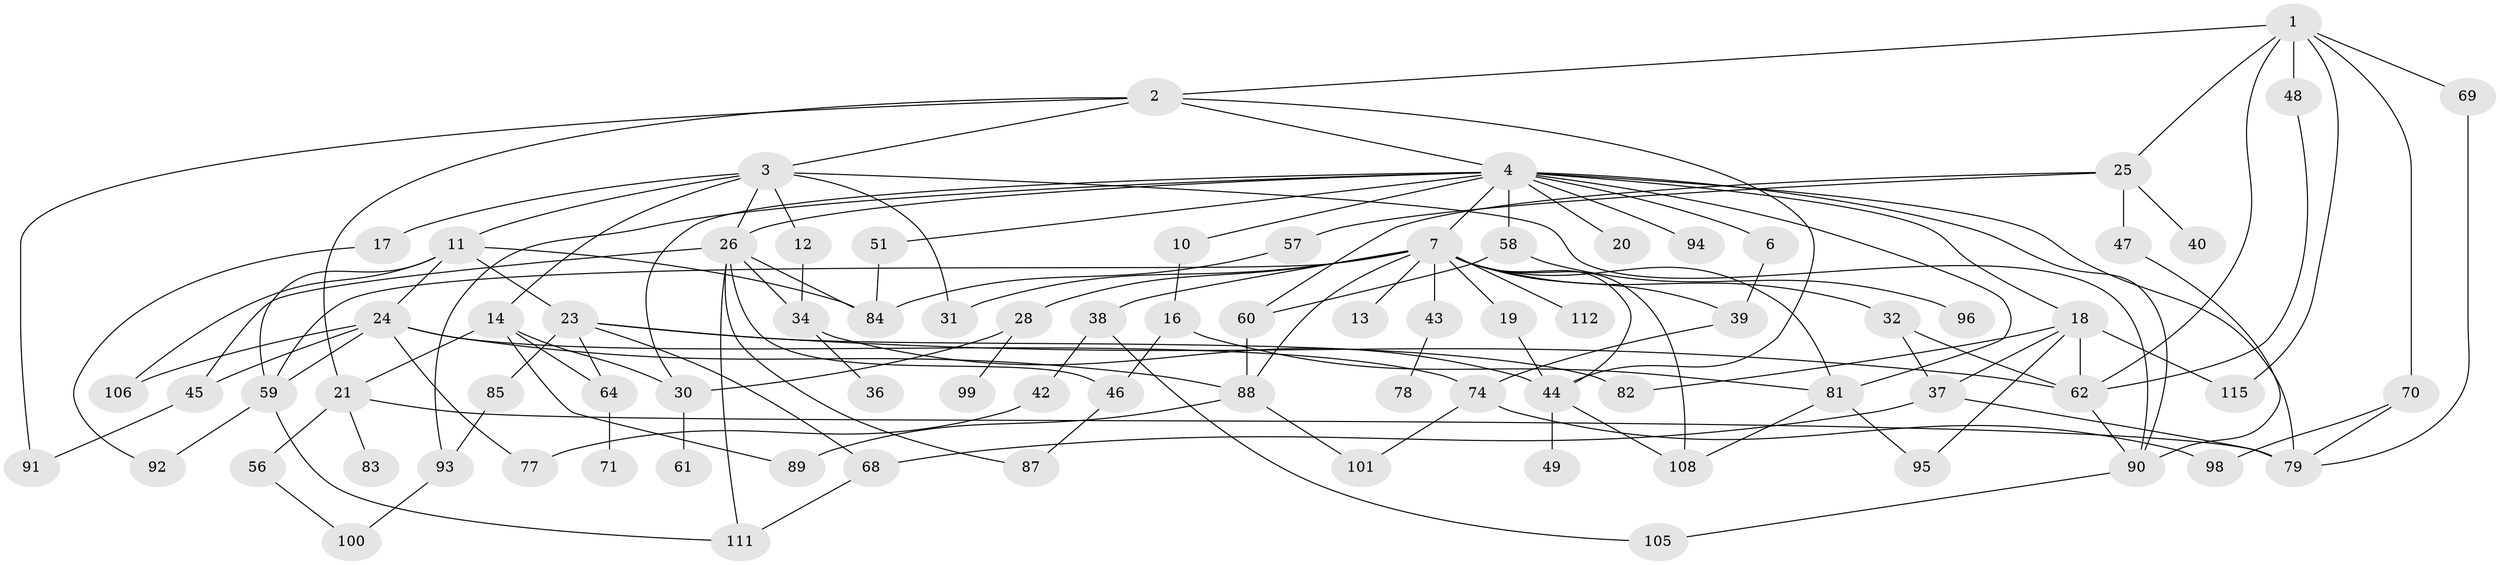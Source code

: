 // Generated by graph-tools (version 1.1) at 2025/23/03/03/25 07:23:33]
// undirected, 81 vertices, 135 edges
graph export_dot {
graph [start="1"]
  node [color=gray90,style=filled];
  1 [super="+22"];
  2;
  3 [super="+9"];
  4 [super="+5"];
  6 [super="+50"];
  7 [super="+8"];
  10;
  11 [super="+15"];
  12 [super="+54"];
  13;
  14 [super="+76"];
  16 [super="+29"];
  17;
  18 [super="+53"];
  19;
  20;
  21 [super="+35"];
  23 [super="+27"];
  24 [super="+55"];
  25 [super="+41"];
  26 [super="+33"];
  28;
  30 [super="+52"];
  31;
  32;
  34;
  36;
  37 [super="+102"];
  38;
  39;
  40;
  42;
  43;
  44 [super="+67"];
  45 [super="+103"];
  46 [super="+80"];
  47;
  48;
  49;
  51;
  56;
  57;
  58;
  59 [super="+63"];
  60 [super="+97"];
  61 [super="+65"];
  62 [super="+73"];
  64 [super="+66"];
  68 [super="+75"];
  69;
  70 [super="+72"];
  71;
  74 [super="+86"];
  77 [super="+110"];
  78;
  79 [super="+114"];
  81 [super="+113"];
  82;
  83;
  84 [super="+104"];
  85;
  87;
  88 [super="+109"];
  89;
  90 [super="+107"];
  91;
  92;
  93;
  94;
  95;
  96;
  98;
  99;
  100;
  101;
  105;
  106;
  108 [super="+116"];
  111;
  112;
  115;
  1 -- 2;
  1 -- 48;
  1 -- 62;
  1 -- 69;
  1 -- 115;
  1 -- 25;
  1 -- 70;
  2 -- 3;
  2 -- 4;
  2 -- 21;
  2 -- 91;
  2 -- 44;
  3 -- 17;
  3 -- 26;
  3 -- 90;
  3 -- 11;
  3 -- 12;
  3 -- 14;
  3 -- 31;
  4 -- 6;
  4 -- 7;
  4 -- 10;
  4 -- 30;
  4 -- 51;
  4 -- 93;
  4 -- 58;
  4 -- 81;
  4 -- 18;
  4 -- 20;
  4 -- 26;
  4 -- 94;
  4 -- 79;
  4 -- 90;
  6 -- 39 [weight=2];
  7 -- 13;
  7 -- 28;
  7 -- 32;
  7 -- 38;
  7 -- 39;
  7 -- 43;
  7 -- 88;
  7 -- 112;
  7 -- 19;
  7 -- 59;
  7 -- 44;
  7 -- 31;
  7 -- 81;
  7 -- 108;
  10 -- 16;
  11 -- 23;
  11 -- 24;
  11 -- 106;
  11 -- 59;
  11 -- 84;
  12 -- 34;
  14 -- 89;
  14 -- 21;
  14 -- 30;
  14 -- 64;
  16 -- 81;
  16 -- 46;
  17 -- 92;
  18 -- 95;
  18 -- 115;
  18 -- 82;
  18 -- 37;
  18 -- 62;
  19 -- 44;
  21 -- 56;
  21 -- 83;
  21 -- 79;
  23 -- 64;
  23 -- 68;
  23 -- 85;
  23 -- 82;
  23 -- 62;
  24 -- 77;
  24 -- 88;
  24 -- 106;
  24 -- 59;
  24 -- 45;
  24 -- 74;
  25 -- 40;
  25 -- 47;
  25 -- 60;
  25 -- 57;
  26 -- 46;
  26 -- 87;
  26 -- 111;
  26 -- 45;
  26 -- 34;
  26 -- 84;
  28 -- 99;
  28 -- 30;
  30 -- 61;
  32 -- 37;
  32 -- 62;
  34 -- 36;
  34 -- 44;
  37 -- 79;
  37 -- 68;
  38 -- 42;
  38 -- 105;
  39 -- 74;
  42 -- 77;
  43 -- 78;
  44 -- 49;
  44 -- 108;
  45 -- 91;
  46 -- 87;
  47 -- 90;
  48 -- 62;
  51 -- 84;
  56 -- 100;
  57 -- 84;
  58 -- 60;
  58 -- 96;
  59 -- 92;
  59 -- 111;
  60 -- 88;
  62 -- 90;
  64 -- 71;
  68 -- 111;
  69 -- 79;
  70 -- 98;
  70 -- 79;
  74 -- 98;
  74 -- 101;
  81 -- 95;
  81 -- 108;
  85 -- 93;
  88 -- 101;
  88 -- 89;
  90 -- 105;
  93 -- 100;
}

